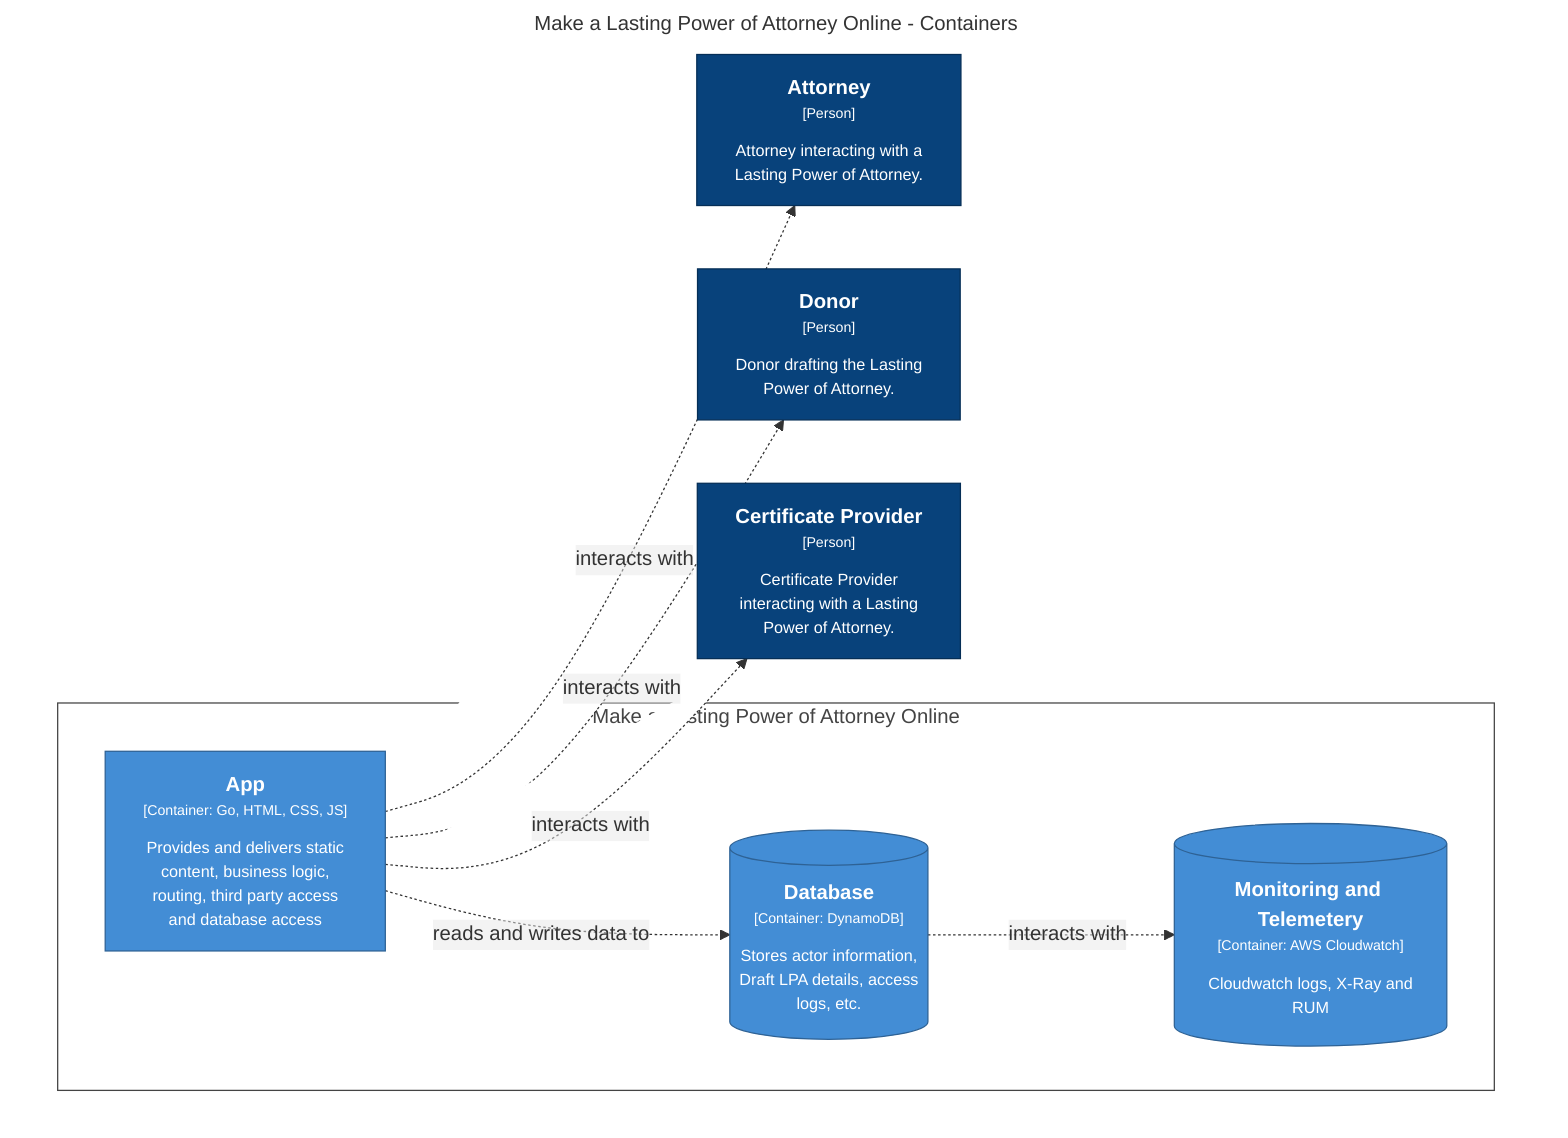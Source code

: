 graph TB
  linkStyle default fill:#ffffff

  subgraph diagram [Make a Lasting Power of Attorney Online - Containers]
    style diagram fill:#ffffff,stroke:#ffffff

    12["<div style='font-weight: bold'>Attorney</div><div style='font-size: 70%; margin-top: 0px'>[Person]</div><div style='font-size: 80%; margin-top:10px'>Attorney interacting with a<br />Lasting Power of Attorney.</div>"]
    style 12 fill:#08427b,stroke:#052e56,color:#ffffff
    13["<div style='font-weight: bold'>Donor</div><div style='font-size: 70%; margin-top: 0px'>[Person]</div><div style='font-size: 80%; margin-top:10px'>Donor drafting the Lasting<br />Power of Attorney.</div>"]
    style 13 fill:#08427b,stroke:#052e56,color:#ffffff
    14["<div style='font-weight: bold'>Certificate Provider</div><div style='font-size: 70%; margin-top: 0px'>[Person]</div><div style='font-size: 80%; margin-top:10px'>Certificate Provider<br />interacting with a Lasting<br />Power of Attorney.</div>"]
    style 14 fill:#08427b,stroke:#052e56,color:#ffffff

    subgraph 16 [Make a Lasting Power of Attorney Online]
      style 16 fill:#ffffff,stroke:#444444,color:#444444

      17["<div style='font-weight: bold'>App</div><div style='font-size: 70%; margin-top: 0px'>[Container: Go, HTML, CSS, JS]</div><div style='font-size: 80%; margin-top:10px'>Provides and delivers static<br />content, business logic,<br />routing, third party access<br />and database access</div>"]
      style 17 fill:#438dd5,stroke:#2e6295,color:#ffffff
      24[("<div style='font-weight: bold'>Database</div><div style='font-size: 70%; margin-top: 0px'>[Container: DynamoDB]</div><div style='font-size: 80%; margin-top:10px'>Stores actor information,<br />Draft LPA details, access<br />logs, etc.</div>")]
      style 24 fill:#438dd5,stroke:#2e6295,color:#ffffff
      25[("<div style='font-weight: bold'>Monitoring and Telemetery</div><div style='font-size: 70%; margin-top: 0px'>[Container: AWS Cloudwatch]</div><div style='font-size: 80%; margin-top:10px'>Cloudwatch logs, X-Ray and<br />RUM</div>")]
      style 25 fill:#438dd5,stroke:#2e6295,color:#ffffff
    end

    17-. "<div>interacts with</div><div style='font-size: 70%'></div>" .->13
    17-. "<div>interacts with</div><div style='font-size: 70%'></div>" .->12
    17-. "<div>interacts with</div><div style='font-size: 70%'></div>" .->14
    17-. "<div>reads and writes data to</div><div style='font-size: 70%'></div>" .->24
    24-. "<div>interacts with</div><div style='font-size: 70%'></div>" .->25
  end